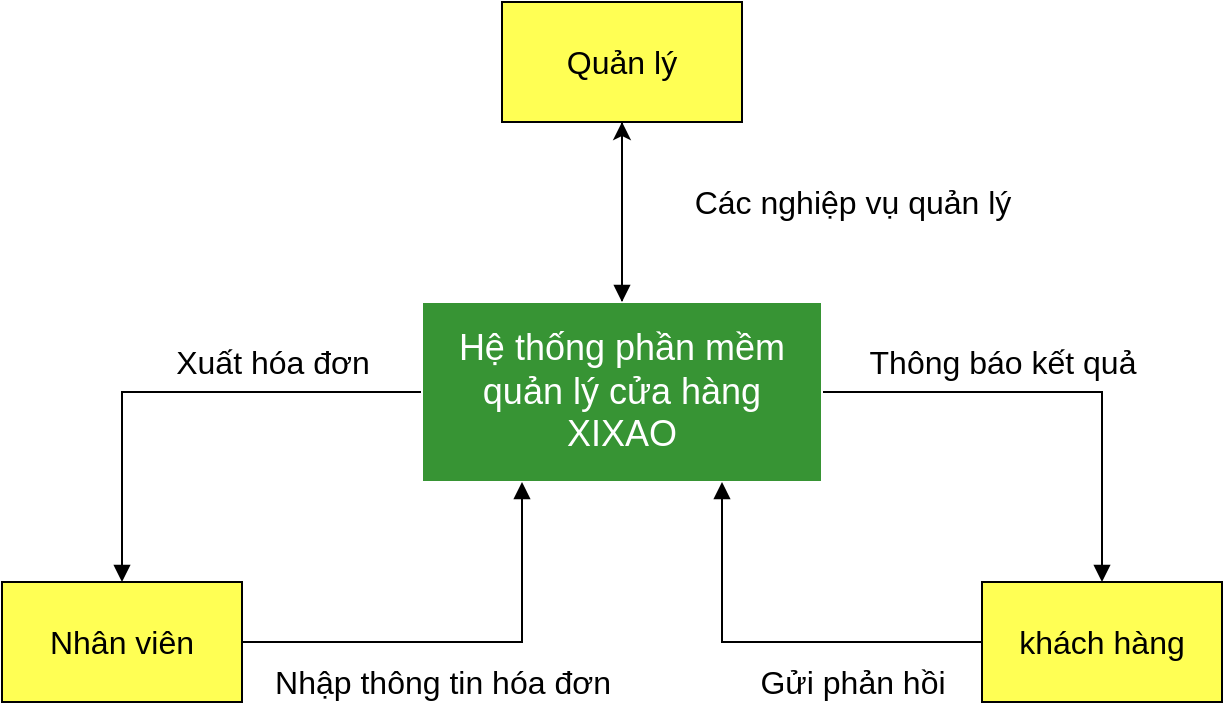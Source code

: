 <mxfile version="12.4.1" type="device" pages="1"><diagram id="1Xk6-pJEenxtr81qpoUQ" name="Page-1"><mxGraphModel dx="868" dy="488" grid="1" gridSize="10" guides="1" tooltips="1" connect="1" arrows="1" fold="1" page="1" pageScale="1" pageWidth="827" pageHeight="1169" math="0" shadow="0"><root><mxCell id="0"/><mxCell id="1" parent="0"/><mxCell id="vaNbIhUzhyzwbDx9Tebm-4" style="edgeStyle=orthogonalEdgeStyle;rounded=0;orthogonalLoop=1;jettySize=auto;html=1;entryX=0.5;entryY=1;entryDx=0;entryDy=0;" edge="1" parent="1" source="vaNbIhUzhyzwbDx9Tebm-1" target="vaNbIhUzhyzwbDx9Tebm-2"><mxGeometry relative="1" as="geometry"/></mxCell><mxCell id="vaNbIhUzhyzwbDx9Tebm-9" style="edgeStyle=orthogonalEdgeStyle;rounded=0;orthogonalLoop=1;jettySize=auto;html=1;fontSize=16;endArrow=block;endFill=1;" edge="1" parent="1" source="vaNbIhUzhyzwbDx9Tebm-1" target="vaNbIhUzhyzwbDx9Tebm-7"><mxGeometry relative="1" as="geometry"/></mxCell><mxCell id="vaNbIhUzhyzwbDx9Tebm-12" style="edgeStyle=orthogonalEdgeStyle;rounded=0;orthogonalLoop=1;jettySize=auto;html=1;fontSize=16;endArrow=block;endFill=1;" edge="1" parent="1" source="vaNbIhUzhyzwbDx9Tebm-1" target="vaNbIhUzhyzwbDx9Tebm-8"><mxGeometry relative="1" as="geometry"/></mxCell><mxCell id="vaNbIhUzhyzwbDx9Tebm-1" value="&lt;font style=&quot;font-size: 18px&quot; color=&quot;#ffffff&quot;&gt;Hệ thống phần mềm quản lý cửa hàng XIXAO&lt;/font&gt;" style="rounded=0;whiteSpace=wrap;html=1;strokeColor=#FFFFFF;fillColor=#379434;" vertex="1" parent="1"><mxGeometry x="290" y="200" width="200" height="90" as="geometry"/></mxCell><mxCell id="vaNbIhUzhyzwbDx9Tebm-3" style="edgeStyle=orthogonalEdgeStyle;rounded=0;orthogonalLoop=1;jettySize=auto;html=1;endArrow=block;endFill=1;" edge="1" parent="1" source="vaNbIhUzhyzwbDx9Tebm-2" target="vaNbIhUzhyzwbDx9Tebm-1"><mxGeometry relative="1" as="geometry"/></mxCell><mxCell id="vaNbIhUzhyzwbDx9Tebm-2" value="&lt;font style=&quot;font-size: 16px&quot;&gt;Quản lý&lt;/font&gt;" style="rounded=0;whiteSpace=wrap;html=1;fillColor=#FFFF54;" vertex="1" parent="1"><mxGeometry x="330" y="50" width="120" height="60" as="geometry"/></mxCell><mxCell id="vaNbIhUzhyzwbDx9Tebm-5" value="Các nghiệp vụ quản lý" style="text;html=1;align=center;verticalAlign=middle;resizable=0;points=[];;autosize=1;fontSize=16;" vertex="1" parent="1"><mxGeometry x="420" y="140" width="170" height="20" as="geometry"/></mxCell><mxCell id="vaNbIhUzhyzwbDx9Tebm-13" style="edgeStyle=orthogonalEdgeStyle;rounded=0;orthogonalLoop=1;jettySize=auto;html=1;entryX=0.25;entryY=1;entryDx=0;entryDy=0;fontSize=16;endArrow=block;endFill=1;" edge="1" parent="1" source="vaNbIhUzhyzwbDx9Tebm-7" target="vaNbIhUzhyzwbDx9Tebm-1"><mxGeometry relative="1" as="geometry"/></mxCell><mxCell id="vaNbIhUzhyzwbDx9Tebm-7" value="Nhân viên" style="rounded=0;whiteSpace=wrap;html=1;fontSize=16;fillColor=#FFFF54;" vertex="1" parent="1"><mxGeometry x="80" y="340" width="120" height="60" as="geometry"/></mxCell><mxCell id="vaNbIhUzhyzwbDx9Tebm-14" style="edgeStyle=orthogonalEdgeStyle;rounded=0;orthogonalLoop=1;jettySize=auto;html=1;entryX=0.75;entryY=1;entryDx=0;entryDy=0;fontSize=16;endArrow=block;endFill=1;" edge="1" parent="1" source="vaNbIhUzhyzwbDx9Tebm-8" target="vaNbIhUzhyzwbDx9Tebm-1"><mxGeometry relative="1" as="geometry"/></mxCell><mxCell id="vaNbIhUzhyzwbDx9Tebm-8" value="khách hàng" style="rounded=0;whiteSpace=wrap;html=1;fontSize=16;fillColor=#FFFF54;" vertex="1" parent="1"><mxGeometry x="570" y="340" width="120" height="60" as="geometry"/></mxCell><mxCell id="vaNbIhUzhyzwbDx9Tebm-15" value="Gửi phản hồi" style="text;html=1;align=center;verticalAlign=middle;resizable=0;points=[];;autosize=1;fontSize=16;" vertex="1" parent="1"><mxGeometry x="450" y="380" width="110" height="20" as="geometry"/></mxCell><mxCell id="vaNbIhUzhyzwbDx9Tebm-16" value="Thông báo kết quả" style="text;html=1;align=center;verticalAlign=middle;resizable=0;points=[];;autosize=1;fontSize=16;" vertex="1" parent="1"><mxGeometry x="505" y="220" width="150" height="20" as="geometry"/></mxCell><mxCell id="vaNbIhUzhyzwbDx9Tebm-17" value="Xuất hóa đơn" style="text;html=1;align=center;verticalAlign=middle;resizable=0;points=[];;autosize=1;fontSize=16;" vertex="1" parent="1"><mxGeometry x="160" y="220" width="110" height="20" as="geometry"/></mxCell><mxCell id="vaNbIhUzhyzwbDx9Tebm-18" value="Nhập thông tin hóa đơn" style="text;html=1;align=center;verticalAlign=middle;resizable=0;points=[];;autosize=1;fontSize=16;" vertex="1" parent="1"><mxGeometry x="210" y="380" width="180" height="20" as="geometry"/></mxCell></root></mxGraphModel></diagram></mxfile>